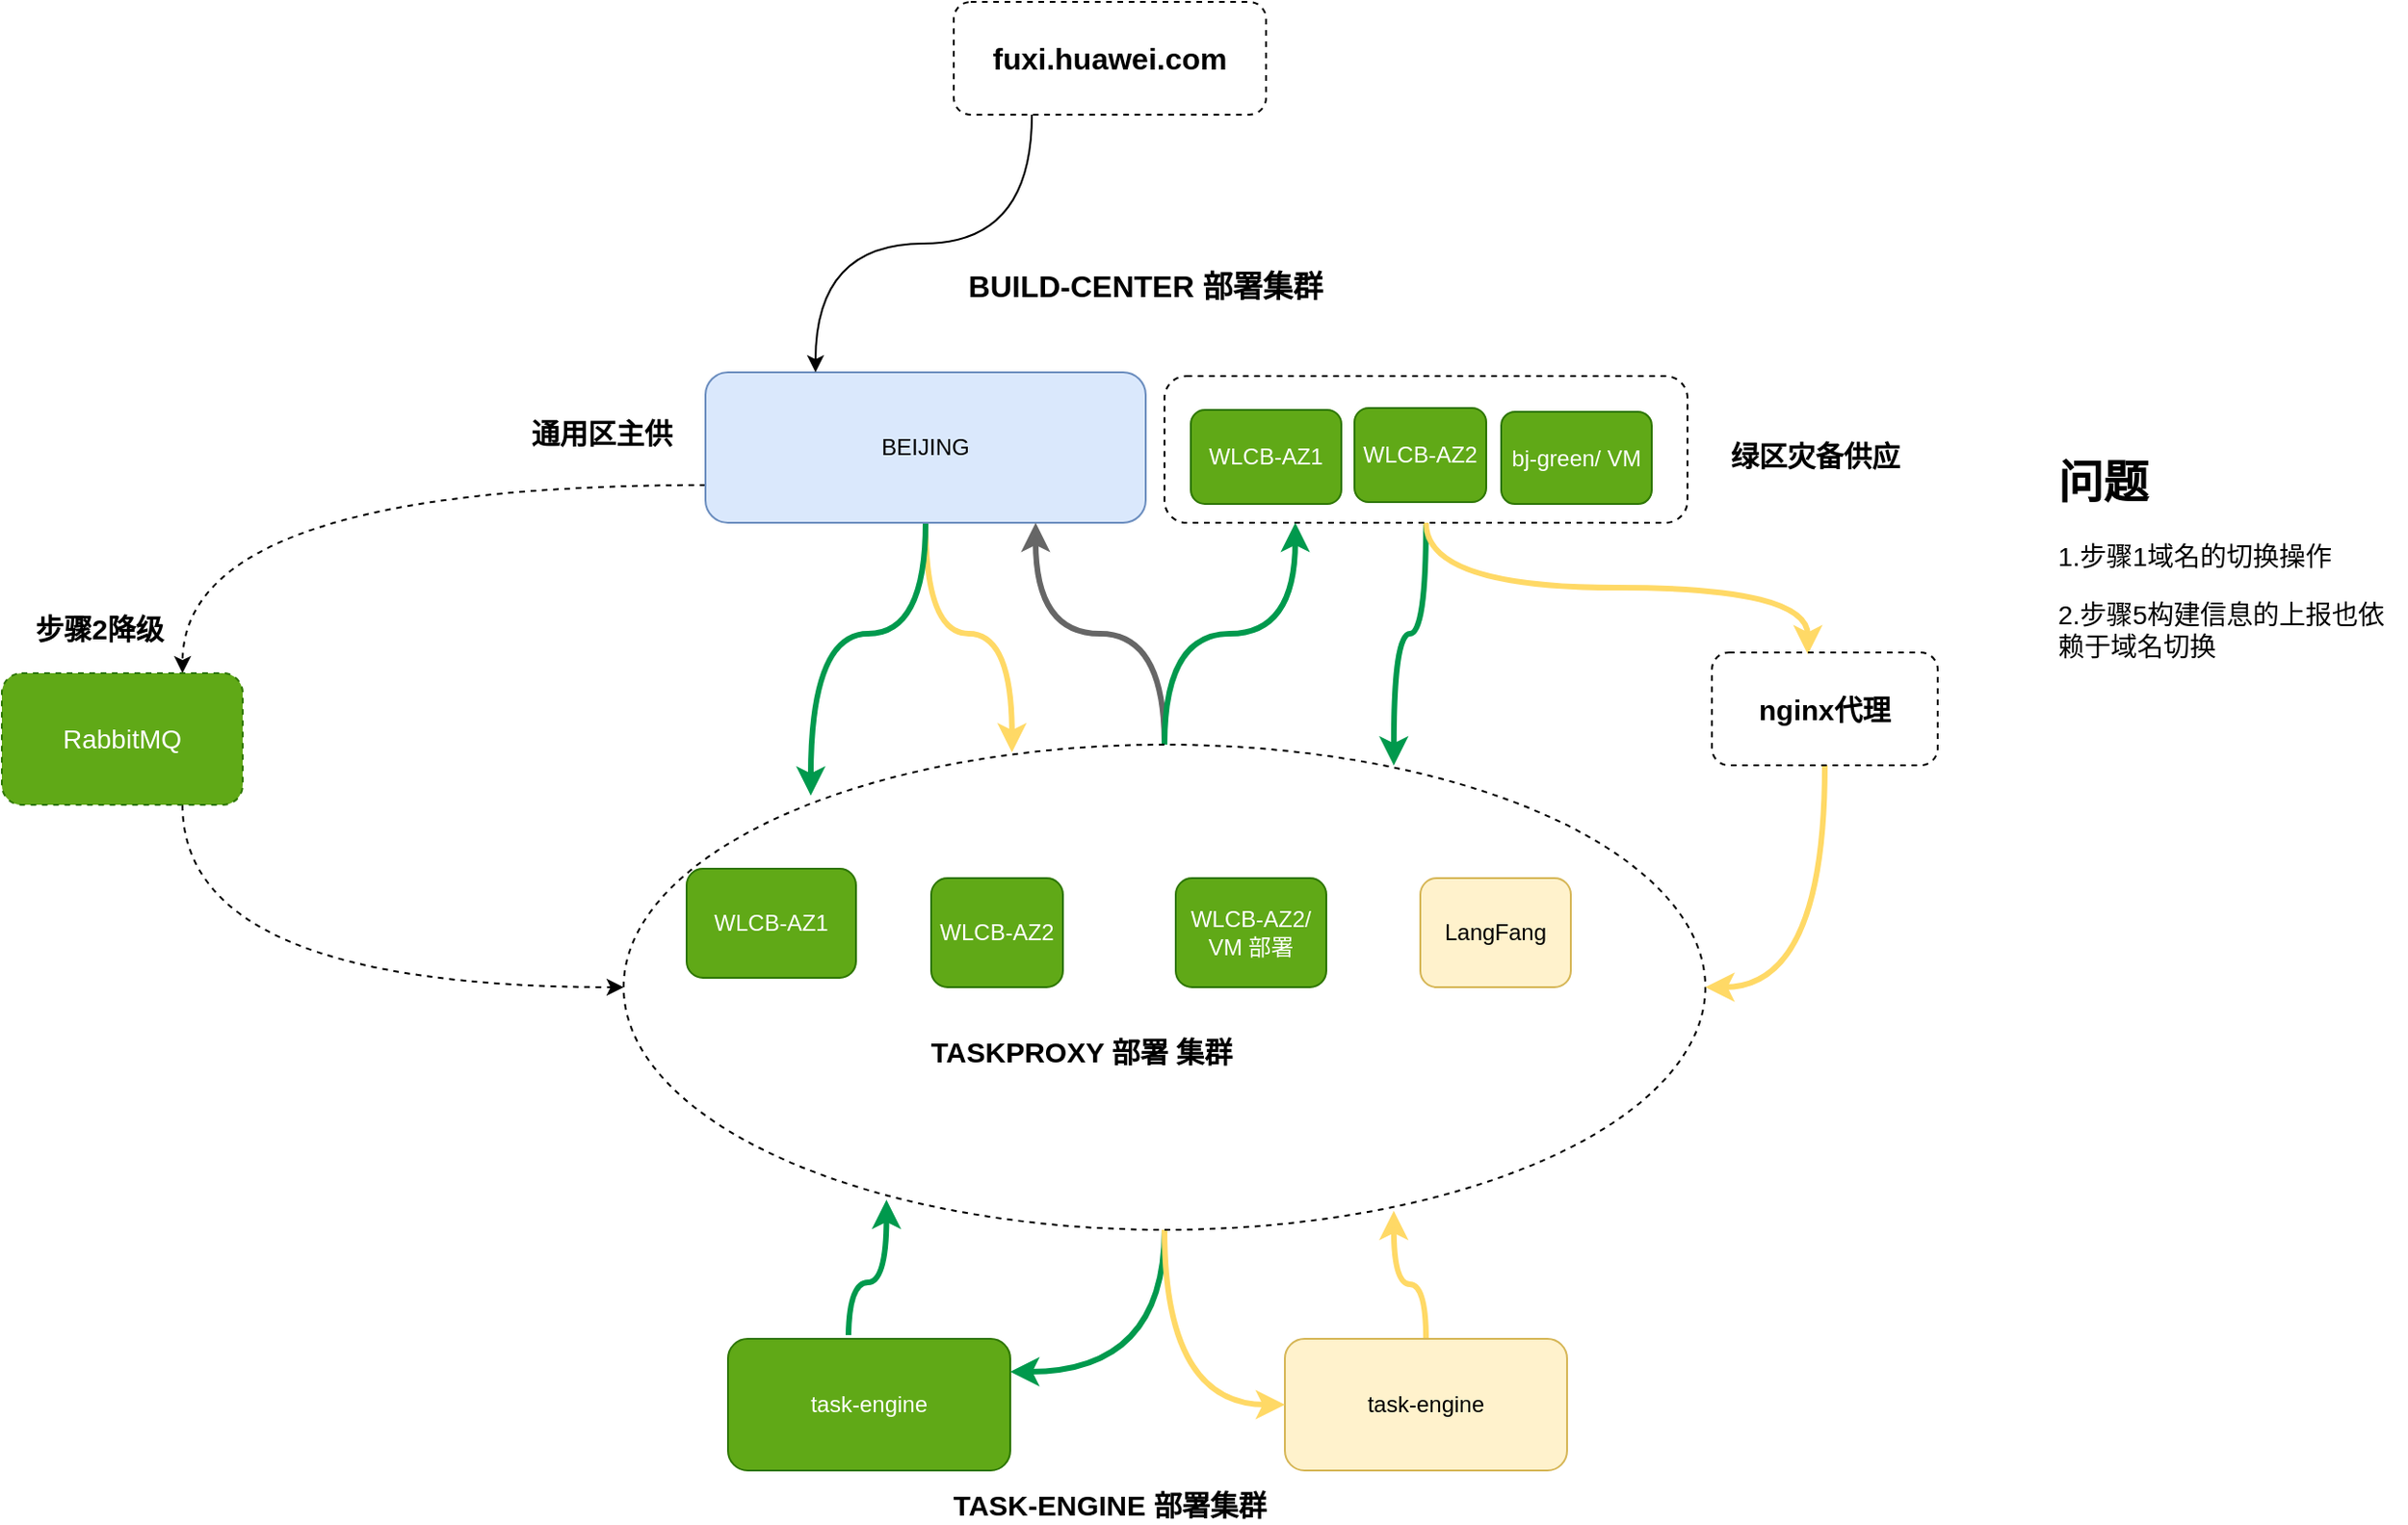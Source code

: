 <mxfile version="11.1.1" type="github"><diagram id="yFWzFQJoDG5LbQRGL9qd" name="Page-1"><mxGraphModel dx="2187" dy="2005" grid="1" gridSize="16" guides="1" tooltips="1" connect="1" arrows="1" fold="1" page="1" pageScale="1" pageWidth="827" pageHeight="1169" math="0" shadow="0"><root><mxCell id="0"/><mxCell id="1" parent="0"/><mxCell id="gq8OBRwm1sSner1v7Z7M-24" style="edgeStyle=orthogonalEdgeStyle;curved=1;rounded=0;orthogonalLoop=1;jettySize=auto;html=1;exitX=0;exitY=0.75;exitDx=0;exitDy=0;dashed=1;" edge="1" parent="1" source="uvSfwWdrj63MOaOLARCe-1"><mxGeometry relative="1" as="geometry"><mxPoint x="-368" y="256" as="targetPoint"/></mxGeometry></mxCell><mxCell id="gq8OBRwm1sSner1v7Z7M-38" style="edgeStyle=orthogonalEdgeStyle;curved=1;rounded=0;orthogonalLoop=1;jettySize=auto;html=1;exitX=0.5;exitY=1;exitDx=0;exitDy=0;entryX=0.359;entryY=0.016;entryDx=0;entryDy=0;entryPerimeter=0;fillColor=#fff2cc;strokeColor=#FFD966;strokeWidth=3;" edge="1" parent="1" source="uvSfwWdrj63MOaOLARCe-1" target="gq8OBRwm1sSner1v7Z7M-5"><mxGeometry relative="1" as="geometry"/></mxCell><mxCell id="gq8OBRwm1sSner1v7Z7M-39" style="edgeStyle=orthogonalEdgeStyle;curved=1;rounded=0;orthogonalLoop=1;jettySize=auto;html=1;exitX=0.5;exitY=1;exitDx=0;exitDy=0;entryX=0.173;entryY=0.105;entryDx=0;entryDy=0;entryPerimeter=0;strokeColor=#00994D;strokeWidth=3;" edge="1" parent="1" source="uvSfwWdrj63MOaOLARCe-1" target="gq8OBRwm1sSner1v7Z7M-5"><mxGeometry relative="1" as="geometry"/></mxCell><mxCell id="uvSfwWdrj63MOaOLARCe-1" value="BEIJING" style="rounded=1;whiteSpace=wrap;html=1;fillColor=#dae8fc;strokeColor=#6c8ebf;" parent="1" vertex="1"><mxGeometry x="-90" y="96" width="234" height="80" as="geometry"/></mxCell><mxCell id="uvSfwWdrj63MOaOLARCe-2" value="&lt;font style=&quot;font-size: 16px&quot;&gt;&lt;b&gt;BUILD-CENTER 部署集群&lt;/b&gt;&lt;/font&gt;" style="text;html=1;strokeColor=none;fillColor=none;align=center;verticalAlign=middle;whiteSpace=wrap;rounded=0;" parent="1" vertex="1"><mxGeometry x="19" y="40" width="250" height="20" as="geometry"/></mxCell><mxCell id="uvSfwWdrj63MOaOLARCe-3" value="WLCB-AZ1" style="rounded=1;whiteSpace=wrap;html=1;fillColor=#60a917;strokeColor=#2D7600;fontColor=#ffffff;" parent="1" vertex="1"><mxGeometry x="168" y="116" width="80" height="50" as="geometry"/></mxCell><mxCell id="uvSfwWdrj63MOaOLARCe-4" value="WLCB-AZ2" style="rounded=1;whiteSpace=wrap;html=1;fillColor=#60a917;strokeColor=#2D7600;fontColor=#ffffff;" parent="1" vertex="1"><mxGeometry x="255" y="115" width="70" height="50" as="geometry"/></mxCell><mxCell id="uvSfwWdrj63MOaOLARCe-5" value="bj-green/ VM" style="rounded=1;whiteSpace=wrap;html=1;fillColor=#60a917;strokeColor=#2D7600;fontColor=#ffffff;" parent="1" vertex="1"><mxGeometry x="333" y="117" width="80" height="49" as="geometry"/></mxCell><mxCell id="uvSfwWdrj63MOaOLARCe-9" value="&lt;font size=&quot;1&quot;&gt;&lt;b style=&quot;font-size: 15px&quot;&gt;TASKPROXY 部署 集群&lt;/b&gt;&lt;/font&gt;" style="text;html=1;strokeColor=none;fillColor=none;align=center;verticalAlign=middle;whiteSpace=wrap;rounded=0;" parent="1" vertex="1"><mxGeometry x="27" y="432" width="166" height="50" as="geometry"/></mxCell><mxCell id="uvSfwWdrj63MOaOLARCe-11" value="WLCB-AZ1" style="rounded=1;whiteSpace=wrap;html=1;fillColor=#60a917;strokeColor=#2D7600;fontColor=#ffffff;" parent="1" vertex="1"><mxGeometry x="-100" y="360" width="90" height="58" as="geometry"/></mxCell><mxCell id="uvSfwWdrj63MOaOLARCe-13" value="WLCB-AZ2" style="rounded=1;whiteSpace=wrap;html=1;fillColor=#60a917;strokeColor=#2D7600;fontColor=#ffffff;" parent="1" vertex="1"><mxGeometry x="30" y="365" width="70" height="58" as="geometry"/></mxCell><mxCell id="uvSfwWdrj63MOaOLARCe-14" value="WLCB-AZ2/ VM 部署" style="rounded=1;whiteSpace=wrap;html=1;fillColor=#60a917;strokeColor=#2D7600;fontColor=#ffffff;" parent="1" vertex="1"><mxGeometry x="160" y="365" width="80" height="58" as="geometry"/></mxCell><mxCell id="gq8OBRwm1sSner1v7Z7M-50" style="edgeStyle=orthogonalEdgeStyle;curved=1;rounded=0;orthogonalLoop=1;jettySize=auto;html=1;exitX=0.5;exitY=0;exitDx=0;exitDy=0;entryX=0.712;entryY=0.961;entryDx=0;entryDy=0;entryPerimeter=0;strokeColor=#FFD966;strokeWidth=3;" edge="1" parent="1" source="5XSUn6Na4wAI-ruY_wMz-1" target="gq8OBRwm1sSner1v7Z7M-5"><mxGeometry relative="1" as="geometry"/></mxCell><mxCell id="5XSUn6Na4wAI-ruY_wMz-1" value="task-engine" style="rounded=1;whiteSpace=wrap;html=1;fillColor=#fff2cc;strokeColor=#d6b656;" parent="1" vertex="1"><mxGeometry x="218" y="610" width="150" height="70" as="geometry"/></mxCell><mxCell id="gq8OBRwm1sSner1v7Z7M-29" style="edgeStyle=orthogonalEdgeStyle;curved=1;rounded=0;orthogonalLoop=1;jettySize=auto;html=1;entryX=0.243;entryY=0.938;entryDx=0;entryDy=0;entryPerimeter=0;strokeWidth=3;strokeColor=#00994D;" edge="1" parent="1" target="gq8OBRwm1sSner1v7Z7M-5"><mxGeometry relative="1" as="geometry"><mxPoint x="-14" y="608" as="sourcePoint"/></mxGeometry></mxCell><mxCell id="5XSUn6Na4wAI-ruY_wMz-2" value="task-engine" style="rounded=1;whiteSpace=wrap;html=1;fillColor=#60a917;strokeColor=#2D7600;fontColor=#ffffff;" parent="1" vertex="1"><mxGeometry x="-78" y="610" width="150" height="70" as="geometry"/></mxCell><mxCell id="5XSUn6Na4wAI-ruY_wMz-8" value="&lt;b&gt;&lt;font style=&quot;font-size: 15px&quot;&gt;TASK-ENGINE 部署集群&lt;/font&gt;&lt;/b&gt;" style="text;html=1;strokeColor=none;fillColor=none;align=center;verticalAlign=middle;whiteSpace=wrap;rounded=0;dashed=1;" parent="1" vertex="1"><mxGeometry x="20" y="688" width="210" height="20" as="geometry"/></mxCell><mxCell id="gq8OBRwm1sSner1v7Z7M-42" style="edgeStyle=orthogonalEdgeStyle;curved=1;rounded=0;orthogonalLoop=1;jettySize=auto;html=1;exitX=0.5;exitY=1;exitDx=0;exitDy=0;entryX=0.712;entryY=0.043;entryDx=0;entryDy=0;entryPerimeter=0;strokeColor=#00994D;strokeWidth=3;" edge="1" parent="1" source="gq8OBRwm1sSner1v7Z7M-1" target="gq8OBRwm1sSner1v7Z7M-5"><mxGeometry relative="1" as="geometry"/></mxCell><mxCell id="gq8OBRwm1sSner1v7Z7M-45" style="edgeStyle=orthogonalEdgeStyle;curved=1;rounded=0;orthogonalLoop=1;jettySize=auto;html=1;exitX=0.5;exitY=1;exitDx=0;exitDy=0;strokeColor=#FFD966;strokeWidth=3;entryX=0.425;entryY=0.017;entryDx=0;entryDy=0;entryPerimeter=0;" edge="1" parent="1" source="gq8OBRwm1sSner1v7Z7M-1" target="gq8OBRwm1sSner1v7Z7M-47"><mxGeometry relative="1" as="geometry"><mxPoint x="544" y="304" as="targetPoint"/></mxGeometry></mxCell><mxCell id="gq8OBRwm1sSner1v7Z7M-1" value="" style="rounded=1;whiteSpace=wrap;html=1;fillColor=none;dashed=1;" vertex="1" parent="1"><mxGeometry x="154" y="98" width="278" height="78" as="geometry"/></mxCell><mxCell id="gq8OBRwm1sSner1v7Z7M-31" style="edgeStyle=orthogonalEdgeStyle;curved=1;rounded=0;orthogonalLoop=1;jettySize=auto;html=1;exitX=0.5;exitY=0;exitDx=0;exitDy=0;entryX=0.75;entryY=1;entryDx=0;entryDy=0;fillColor=#f5f5f5;strokeColor=#666666;strokeWidth=3;" edge="1" parent="1" source="gq8OBRwm1sSner1v7Z7M-5" target="uvSfwWdrj63MOaOLARCe-1"><mxGeometry relative="1" as="geometry"/></mxCell><mxCell id="gq8OBRwm1sSner1v7Z7M-51" style="edgeStyle=orthogonalEdgeStyle;curved=1;rounded=0;orthogonalLoop=1;jettySize=auto;html=1;exitX=0.5;exitY=0;exitDx=0;exitDy=0;entryX=0.25;entryY=1;entryDx=0;entryDy=0;strokeColor=#00994D;strokeWidth=3;" edge="1" parent="1" source="gq8OBRwm1sSner1v7Z7M-5" target="gq8OBRwm1sSner1v7Z7M-1"><mxGeometry relative="1" as="geometry"/></mxCell><mxCell id="gq8OBRwm1sSner1v7Z7M-52" style="edgeStyle=orthogonalEdgeStyle;curved=1;rounded=0;orthogonalLoop=1;jettySize=auto;html=1;exitX=0.5;exitY=1;exitDx=0;exitDy=0;entryX=1;entryY=0.25;entryDx=0;entryDy=0;strokeColor=#00994D;strokeWidth=3;" edge="1" parent="1" source="gq8OBRwm1sSner1v7Z7M-5" target="5XSUn6Na4wAI-ruY_wMz-2"><mxGeometry relative="1" as="geometry"/></mxCell><mxCell id="gq8OBRwm1sSner1v7Z7M-53" style="edgeStyle=orthogonalEdgeStyle;curved=1;rounded=0;orthogonalLoop=1;jettySize=auto;html=1;exitX=0.5;exitY=1;exitDx=0;exitDy=0;entryX=0;entryY=0.5;entryDx=0;entryDy=0;strokeColor=#FFD966;strokeWidth=3;" edge="1" parent="1" source="gq8OBRwm1sSner1v7Z7M-5" target="5XSUn6Na4wAI-ruY_wMz-1"><mxGeometry relative="1" as="geometry"/></mxCell><mxCell id="gq8OBRwm1sSner1v7Z7M-5" value="" style="ellipse;whiteSpace=wrap;html=1;dashed=1;fillColor=none;" vertex="1" parent="1"><mxGeometry x="-133.5" y="294" width="575" height="258" as="geometry"/></mxCell><mxCell id="gq8OBRwm1sSner1v7Z7M-9" value="" style="shape=image;html=1;verticalAlign=top;verticalLabelPosition=bottom;labelBackgroundColor=#ffffff;imageAspect=0;aspect=fixed;image=https://cdn3.iconfinder.com/data/icons/letters-and-numbers-1/32/number_1_blue-128.png;dashed=1;fillColor=none;" vertex="1" parent="1"><mxGeometry x="-33" width="28" height="28" as="geometry"/></mxCell><mxCell id="gq8OBRwm1sSner1v7Z7M-11" value="LangFang" style="rounded=1;whiteSpace=wrap;html=1;fillColor=#fff2cc;strokeColor=#d6b656;" vertex="1" parent="1"><mxGeometry x="290" y="365" width="80" height="58" as="geometry"/></mxCell><mxCell id="gq8OBRwm1sSner1v7Z7M-12" value="&lt;b&gt;&lt;font style=&quot;font-size: 15px&quot;&gt;通用区主供&lt;/font&gt;&lt;/b&gt;" style="text;html=1;strokeColor=none;fillColor=none;align=center;verticalAlign=middle;whiteSpace=wrap;rounded=0;dashed=1;" vertex="1" parent="1"><mxGeometry x="-190" y="116" width="90" height="24" as="geometry"/></mxCell><mxCell id="gq8OBRwm1sSner1v7Z7M-13" value="&lt;b&gt;&lt;font style=&quot;font-size: 15px&quot;&gt;绿区灾备供应&lt;/font&gt;&lt;/b&gt;" style="text;html=1;strokeColor=none;fillColor=none;align=center;verticalAlign=middle;whiteSpace=wrap;rounded=0;dashed=1;" vertex="1" parent="1"><mxGeometry x="435" y="130" width="130" height="20" as="geometry"/></mxCell><mxCell id="gq8OBRwm1sSner1v7Z7M-19" style="edgeStyle=orthogonalEdgeStyle;curved=1;rounded=0;orthogonalLoop=1;jettySize=auto;html=1;exitX=0.25;exitY=1;exitDx=0;exitDy=0;entryX=0.25;entryY=0;entryDx=0;entryDy=0;" edge="1" parent="1" source="gq8OBRwm1sSner1v7Z7M-17" target="uvSfwWdrj63MOaOLARCe-1"><mxGeometry relative="1" as="geometry"/></mxCell><mxCell id="gq8OBRwm1sSner1v7Z7M-17" value="&lt;b&gt;&lt;font style=&quot;font-size: 16px&quot;&gt;fuxi.huawei.com&lt;/font&gt;&lt;/b&gt;" style="rounded=1;whiteSpace=wrap;html=1;dashed=1;fillColor=none;" vertex="1" parent="1"><mxGeometry x="42" y="-101" width="166" height="60" as="geometry"/></mxCell><mxCell id="gq8OBRwm1sSner1v7Z7M-21" value="" style="shape=image;html=1;verticalAlign=top;verticalLabelPosition=bottom;labelBackgroundColor=#ffffff;imageAspect=0;aspect=fixed;image=https://cdn3.iconfinder.com/data/icons/letters-and-numbers-1/32/number_2_blue-128.png;dashed=1;fillColor=none;" vertex="1" parent="1"><mxGeometry x="-19" y="251" width="32" height="32" as="geometry"/></mxCell><mxCell id="gq8OBRwm1sSner1v7Z7M-25" style="edgeStyle=orthogonalEdgeStyle;curved=1;rounded=0;orthogonalLoop=1;jettySize=auto;html=1;exitX=0.75;exitY=1;exitDx=0;exitDy=0;dashed=1;" edge="1" parent="1" source="gq8OBRwm1sSner1v7Z7M-23" target="gq8OBRwm1sSner1v7Z7M-5"><mxGeometry relative="1" as="geometry"/></mxCell><mxCell id="gq8OBRwm1sSner1v7Z7M-23" value="&lt;font style=&quot;font-size: 14px&quot;&gt;RabbitMQ&lt;/font&gt;" style="rounded=1;whiteSpace=wrap;html=1;dashed=1;fillColor=#60a917;strokeColor=#2D7600;fontColor=#ffffff;" vertex="1" parent="1"><mxGeometry x="-464" y="256" width="128" height="70" as="geometry"/></mxCell><mxCell id="gq8OBRwm1sSner1v7Z7M-26" value="&lt;font style=&quot;font-size: 15px&quot;&gt;&lt;b&gt;步骤2降级&lt;/b&gt;&lt;/font&gt;" style="text;html=1;strokeColor=none;fillColor=none;align=center;verticalAlign=middle;whiteSpace=wrap;rounded=0;dashed=1;" vertex="1" parent="1"><mxGeometry x="-448" y="224" width="72" height="16" as="geometry"/></mxCell><mxCell id="gq8OBRwm1sSner1v7Z7M-28" value="" style="shape=image;html=1;verticalAlign=top;verticalLabelPosition=bottom;labelBackgroundColor=#ffffff;imageAspect=0;aspect=fixed;image=https://cdn3.iconfinder.com/data/icons/letters-and-numbers-1/32/number_3_blue-128.png;dashed=1;fillColor=none;" vertex="1" parent="1"><mxGeometry x="-122" y="528" width="32" height="32" as="geometry"/></mxCell><mxCell id="gq8OBRwm1sSner1v7Z7M-30" value="" style="shape=image;html=1;verticalAlign=top;verticalLabelPosition=bottom;labelBackgroundColor=#ffffff;imageAspect=0;aspect=fixed;image=https://cdn3.iconfinder.com/data/icons/letters-and-numbers-1/32/number_4_blue-128.png;dashed=1;fillColor=none;" vertex="1" parent="1"><mxGeometry x="128" y="610" width="34" height="34" as="geometry"/></mxCell><mxCell id="gq8OBRwm1sSner1v7Z7M-32" value="" style="shape=image;html=1;verticalAlign=top;verticalLabelPosition=bottom;labelBackgroundColor=#ffffff;imageAspect=0;aspect=fixed;image=https://cdn3.iconfinder.com/data/icons/letters-and-numbers-1/32/number_5_blue-128.png;dashed=1;fillColor=none;" vertex="1" parent="1"><mxGeometry x="139.5" y="203" width="29" height="29" as="geometry"/></mxCell><mxCell id="gq8OBRwm1sSner1v7Z7M-34" value="&lt;h1&gt;问题&lt;/h1&gt;&lt;p style=&quot;font-size: 14px&quot;&gt;&lt;font style=&quot;font-size: 14px&quot;&gt;1.步骤1域名的切换操作&lt;/font&gt;&lt;/p&gt;&lt;p style=&quot;font-size: 14px&quot;&gt;2.步骤5构建信息的上报也依赖于域名切换&lt;/p&gt;" style="text;html=1;strokeColor=none;fillColor=none;spacing=5;spacingTop=-20;whiteSpace=wrap;overflow=hidden;rounded=0;dashed=1;" vertex="1" parent="1"><mxGeometry x="624" y="135" width="190" height="120" as="geometry"/></mxCell><mxCell id="gq8OBRwm1sSner1v7Z7M-48" style="edgeStyle=orthogonalEdgeStyle;curved=1;rounded=0;orthogonalLoop=1;jettySize=auto;html=1;exitX=0.5;exitY=1;exitDx=0;exitDy=0;strokeColor=#FFD966;strokeWidth=3;" edge="1" parent="1" source="gq8OBRwm1sSner1v7Z7M-47" target="gq8OBRwm1sSner1v7Z7M-5"><mxGeometry relative="1" as="geometry"/></mxCell><mxCell id="gq8OBRwm1sSner1v7Z7M-47" value="&lt;b&gt;&lt;font style=&quot;font-size: 15px&quot;&gt;nginx代理&lt;/font&gt;&lt;/b&gt;" style="rounded=1;whiteSpace=wrap;html=1;dashed=1;fillColor=none;" vertex="1" parent="1"><mxGeometry x="445" y="245" width="120" height="60" as="geometry"/></mxCell></root></mxGraphModel></diagram></mxfile>